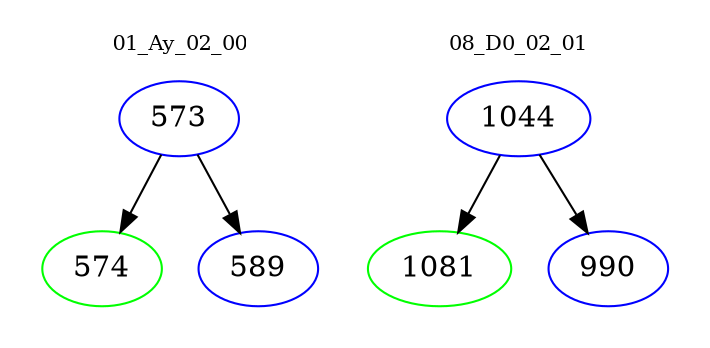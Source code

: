 digraph{
subgraph cluster_0 {
color = white
label = "01_Ay_02_00";
fontsize=10;
T0_573 [label="573", color="blue"]
T0_573 -> T0_574 [color="black"]
T0_574 [label="574", color="green"]
T0_573 -> T0_589 [color="black"]
T0_589 [label="589", color="blue"]
}
subgraph cluster_1 {
color = white
label = "08_D0_02_01";
fontsize=10;
T1_1044 [label="1044", color="blue"]
T1_1044 -> T1_1081 [color="black"]
T1_1081 [label="1081", color="green"]
T1_1044 -> T1_990 [color="black"]
T1_990 [label="990", color="blue"]
}
}
